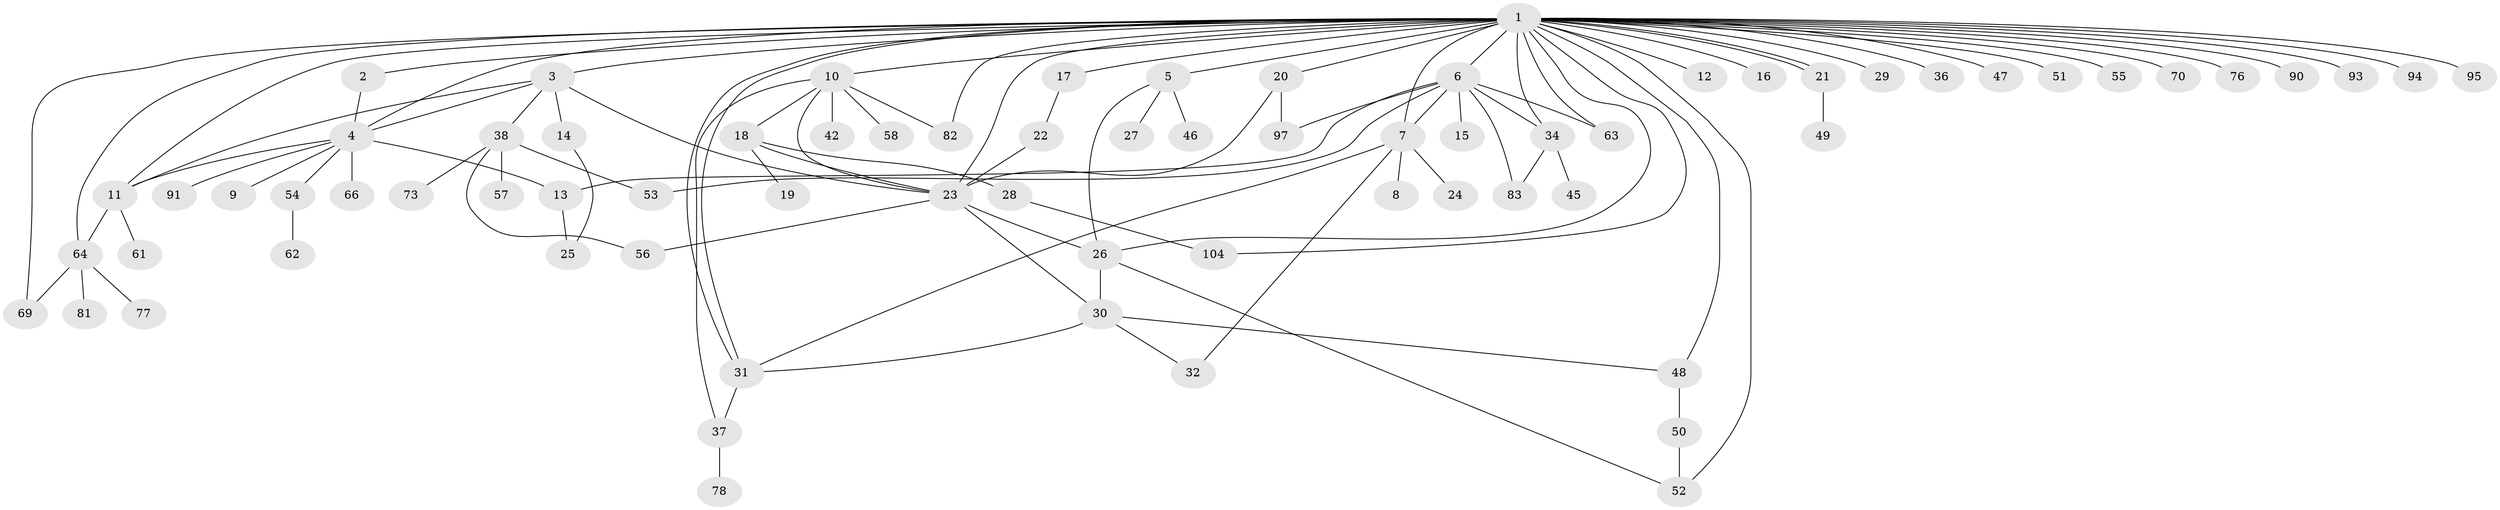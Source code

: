 // original degree distribution, {40: 0.009615384615384616, 2: 0.2403846153846154, 6: 0.038461538461538464, 9: 0.028846153846153848, 4: 0.028846153846153848, 1: 0.46153846153846156, 7: 0.019230769230769232, 5: 0.057692307692307696, 3: 0.10576923076923077, 8: 0.009615384615384616}
// Generated by graph-tools (version 1.1) at 2025/17/03/04/25 18:17:58]
// undirected, 72 vertices, 105 edges
graph export_dot {
graph [start="1"]
  node [color=gray90,style=filled];
  1;
  2;
  3;
  4 [super="+60"];
  5;
  6;
  7 [super="+59+33"];
  8;
  9;
  10;
  11 [super="+65"];
  12;
  13 [super="+44"];
  14;
  15;
  16;
  17;
  18 [super="+98+35"];
  19;
  20;
  21;
  22;
  23 [super="+71"];
  24;
  25;
  26;
  27;
  28;
  29;
  30;
  31 [super="+89+79+40"];
  32;
  34;
  36;
  37;
  38 [super="+43"];
  42;
  45;
  46;
  47;
  48;
  49;
  50;
  51;
  52 [super="+92"];
  53;
  54;
  55;
  56;
  57;
  58;
  61;
  62;
  63 [super="+67+74"];
  64;
  66;
  69;
  70;
  73;
  76;
  77;
  78;
  81;
  82;
  83;
  90;
  91;
  93;
  94;
  95;
  97;
  104;
  1 -- 2;
  1 -- 3;
  1 -- 4;
  1 -- 5;
  1 -- 6;
  1 -- 7 [weight=2];
  1 -- 10;
  1 -- 11;
  1 -- 12;
  1 -- 16;
  1 -- 17;
  1 -- 20;
  1 -- 21;
  1 -- 21;
  1 -- 23 [weight=2];
  1 -- 26;
  1 -- 29;
  1 -- 31 [weight=2];
  1 -- 31;
  1 -- 34;
  1 -- 36;
  1 -- 47;
  1 -- 48;
  1 -- 51;
  1 -- 55;
  1 -- 64;
  1 -- 69;
  1 -- 70;
  1 -- 76;
  1 -- 82;
  1 -- 90;
  1 -- 93;
  1 -- 94;
  1 -- 95;
  1 -- 104;
  1 -- 63;
  1 -- 52;
  2 -- 4;
  3 -- 11;
  3 -- 14;
  3 -- 38;
  3 -- 23;
  3 -- 4;
  4 -- 9;
  4 -- 13;
  4 -- 54;
  4 -- 66;
  4 -- 91;
  4 -- 11;
  5 -- 26;
  5 -- 27;
  5 -- 46;
  6 -- 7;
  6 -- 15;
  6 -- 34;
  6 -- 53;
  6 -- 63;
  6 -- 83;
  6 -- 97;
  6 -- 13;
  7 -- 8 [weight=2];
  7 -- 24;
  7 -- 32;
  7 -- 31;
  10 -- 18;
  10 -- 23;
  10 -- 37;
  10 -- 42;
  10 -- 58;
  10 -- 82;
  11 -- 61;
  11 -- 64;
  13 -- 25;
  14 -- 25;
  17 -- 22;
  18 -- 19;
  18 -- 28;
  18 -- 23;
  20 -- 97;
  20 -- 23;
  21 -- 49;
  22 -- 23;
  23 -- 56;
  23 -- 26;
  23 -- 30;
  26 -- 30;
  26 -- 52;
  28 -- 104;
  30 -- 31 [weight=2];
  30 -- 32;
  30 -- 48;
  31 -- 37;
  34 -- 45;
  34 -- 83;
  37 -- 78;
  38 -- 53;
  38 -- 57;
  38 -- 73;
  38 -- 56;
  48 -- 50;
  50 -- 52;
  54 -- 62;
  64 -- 69;
  64 -- 77;
  64 -- 81;
}
